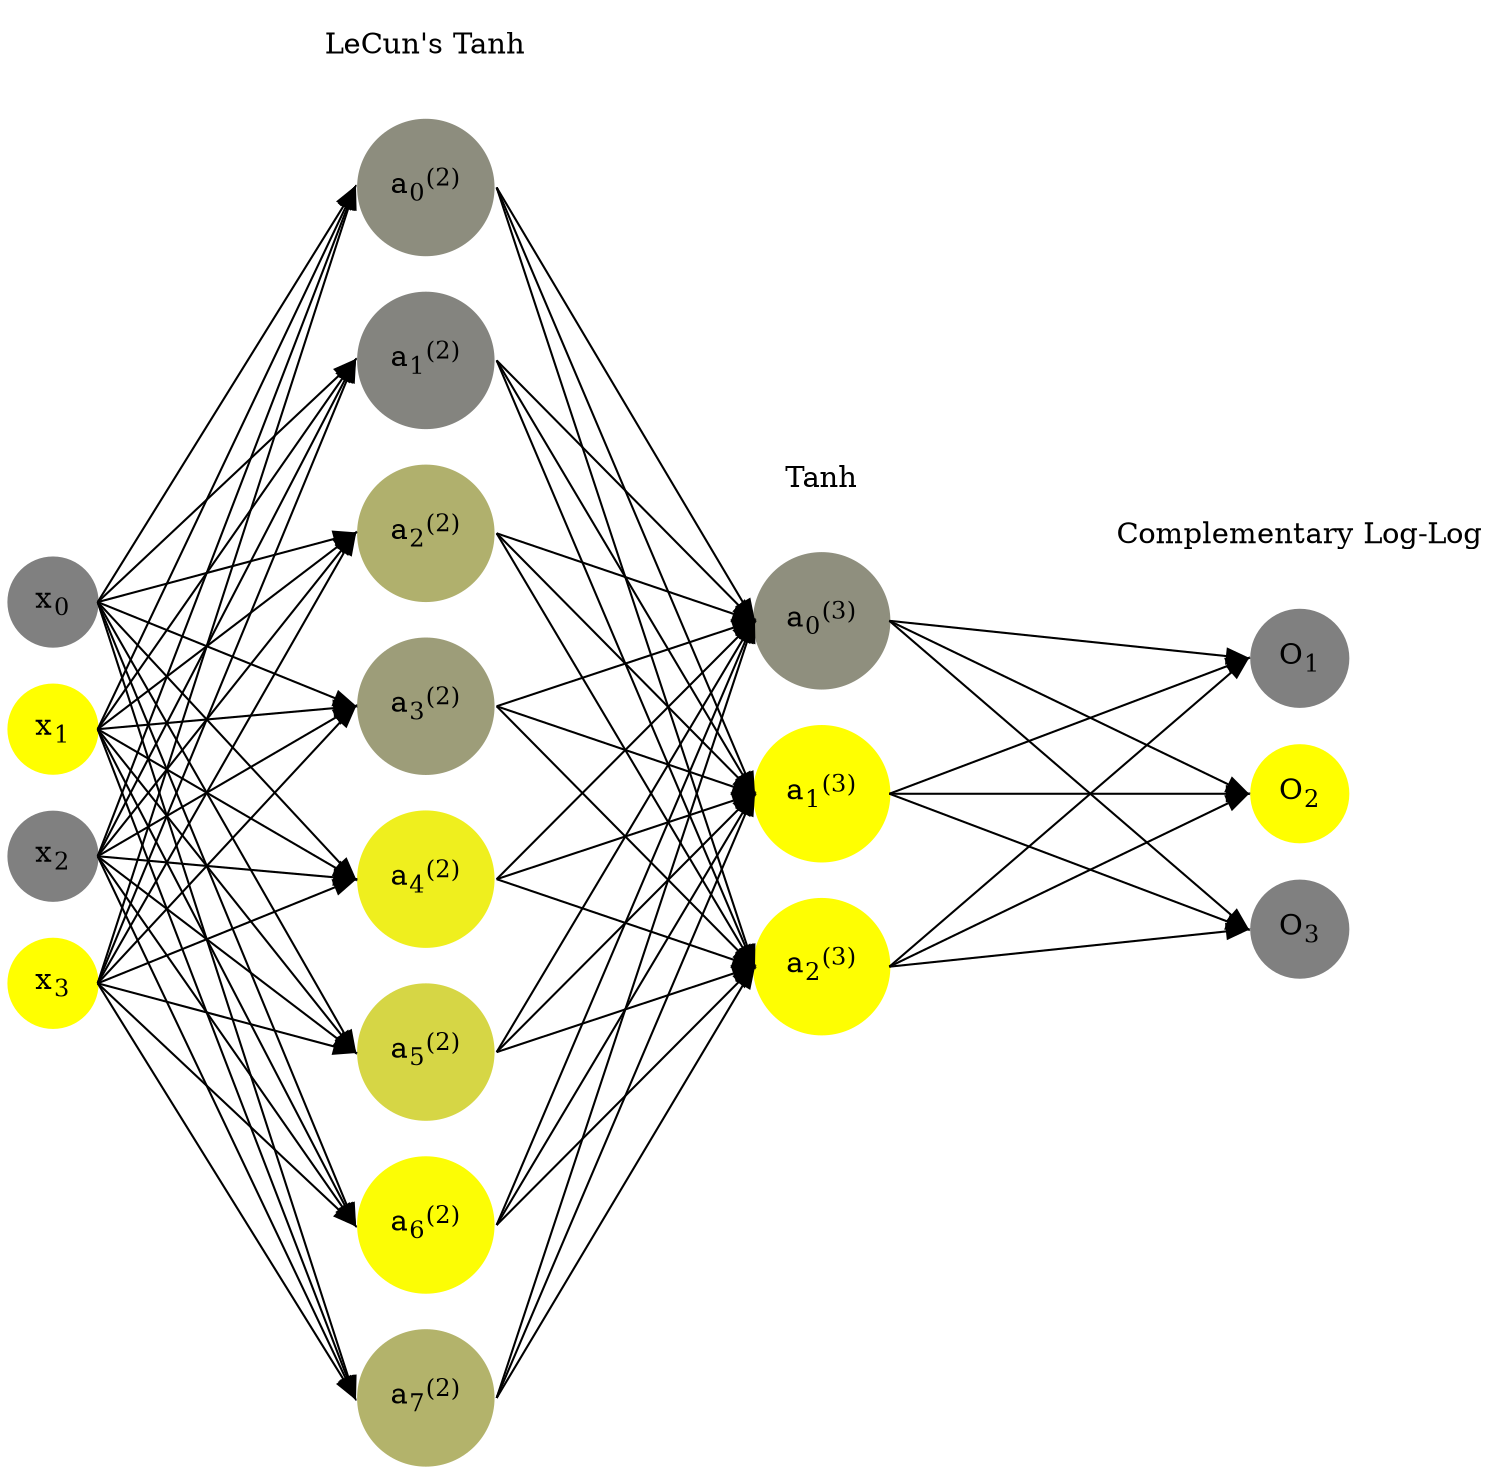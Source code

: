 digraph G {
	rankdir = LR;
	splines=false;
	edge[style=invis];
	ranksep= 1.4;
	{
	node [shape=circle, color="0.1667, 0.0, 0.5", style=filled, fillcolor="0.1667, 0.0, 0.5"];
	x0 [label=<x<sub>0</sub>>];
	}
	{
	node [shape=circle, color="0.1667, 1.0, 1.0", style=filled, fillcolor="0.1667, 1.0, 1.0"];
	x1 [label=<x<sub>1</sub>>];
	}
	{
	node [shape=circle, color="0.1667, 0.0, 0.5", style=filled, fillcolor="0.1667, 0.0, 0.5"];
	x2 [label=<x<sub>2</sub>>];
	}
	{
	node [shape=circle, color="0.1667, 1.0, 1.0", style=filled, fillcolor="0.1667, 1.0, 1.0"];
	x3 [label=<x<sub>3</sub>>];
	}
	{
	node [shape=circle, color="0.1667, 0.103501, 0.551750", style=filled, fillcolor="0.1667, 0.103501, 0.551750"];
	a02 [label=<a<sub>0</sub><sup>(2)</sup>>];
	}
	{
	node [shape=circle, color="0.1667, 0.032181, 0.516090", style=filled, fillcolor="0.1667, 0.032181, 0.516090"];
	a12 [label=<a<sub>1</sub><sup>(2)</sup>>];
	}
	{
	node [shape=circle, color="0.1667, 0.376506, 0.688253", style=filled, fillcolor="0.1667, 0.376506, 0.688253"];
	a22 [label=<a<sub>2</sub><sup>(2)</sup>>];
	}
	{
	node [shape=circle, color="0.1667, 0.228437, 0.614219", style=filled, fillcolor="0.1667, 0.228437, 0.614219"];
	a32 [label=<a<sub>3</sub><sup>(2)</sup>>];
	}
	{
	node [shape=circle, color="0.1667, 0.872211, 0.936106", style=filled, fillcolor="0.1667, 0.872211, 0.936106"];
	a42 [label=<a<sub>4</sub><sup>(2)</sup>>];
	}
	{
	node [shape=circle, color="0.1667, 0.675313, 0.837656", style=filled, fillcolor="0.1667, 0.675313, 0.837656"];
	a52 [label=<a<sub>5</sub><sup>(2)</sup>>];
	}
	{
	node [shape=circle, color="0.1667, 0.976846, 0.988423", style=filled, fillcolor="0.1667, 0.976846, 0.988423"];
	a62 [label=<a<sub>6</sub><sup>(2)</sup>>];
	}
	{
	node [shape=circle, color="0.1667, 0.405024, 0.702512", style=filled, fillcolor="0.1667, 0.405024, 0.702512"];
	a72 [label=<a<sub>7</sub><sup>(2)</sup>>];
	}
	{
	node [shape=circle, color="0.1667, 0.117664, 0.558832", style=filled, fillcolor="0.1667, 0.117664, 0.558832"];
	a03 [label=<a<sub>0</sub><sup>(3)</sup>>];
	}
	{
	node [shape=circle, color="0.1667, 0.994008, 0.997004", style=filled, fillcolor="0.1667, 0.994008, 0.997004"];
	a13 [label=<a<sub>1</sub><sup>(3)</sup>>];
	}
	{
	node [shape=circle, color="0.1667, 0.991380, 0.995690", style=filled, fillcolor="0.1667, 0.991380, 0.995690"];
	a23 [label=<a<sub>2</sub><sup>(3)</sup>>];
	}
	{
	node [shape=circle, color="0.1667, 0.0, 0.5", style=filled, fillcolor="0.1667, 0.0, 0.5"];
	O1 [label=<O<sub>1</sub>>];
	}
	{
	node [shape=circle, color="0.1667, 1.0, 1.0", style=filled, fillcolor="0.1667, 1.0, 1.0"];
	O2 [label=<O<sub>2</sub>>];
	}
	{
	node [shape=circle, color="0.1667, 0.0, 0.5", style=filled, fillcolor="0.1667, 0.0, 0.5"];
	O3 [label=<O<sub>3</sub>>];
	}
	{
	rank=same;
	x0->x1->x2->x3;
	}
	{
	rank=same;
	a02->a12->a22->a32->a42->a52->a62->a72;
	}
	{
	rank=same;
	a03->a13->a23;
	}
	{
	rank=same;
	O1->O2->O3;
	}
	l1 [shape=plaintext,label="LeCun's Tanh"];
	l1->a02;
	{rank=same; l1;a02};
	l2 [shape=plaintext,label="Tanh"];
	l2->a03;
	{rank=same; l2;a03};
	l3 [shape=plaintext,label="Complementary Log-Log"];
	l3->O1;
	{rank=same; l3;O1};
edge[style=solid, tailport=e, headport=w];
	{x0;x1;x2;x3} -> {a02;a12;a22;a32;a42;a52;a62;a72};
	{a02;a12;a22;a32;a42;a52;a62;a72} -> {a03;a13;a23};
	{a03;a13;a23} -> {O1,O2,O3};
}